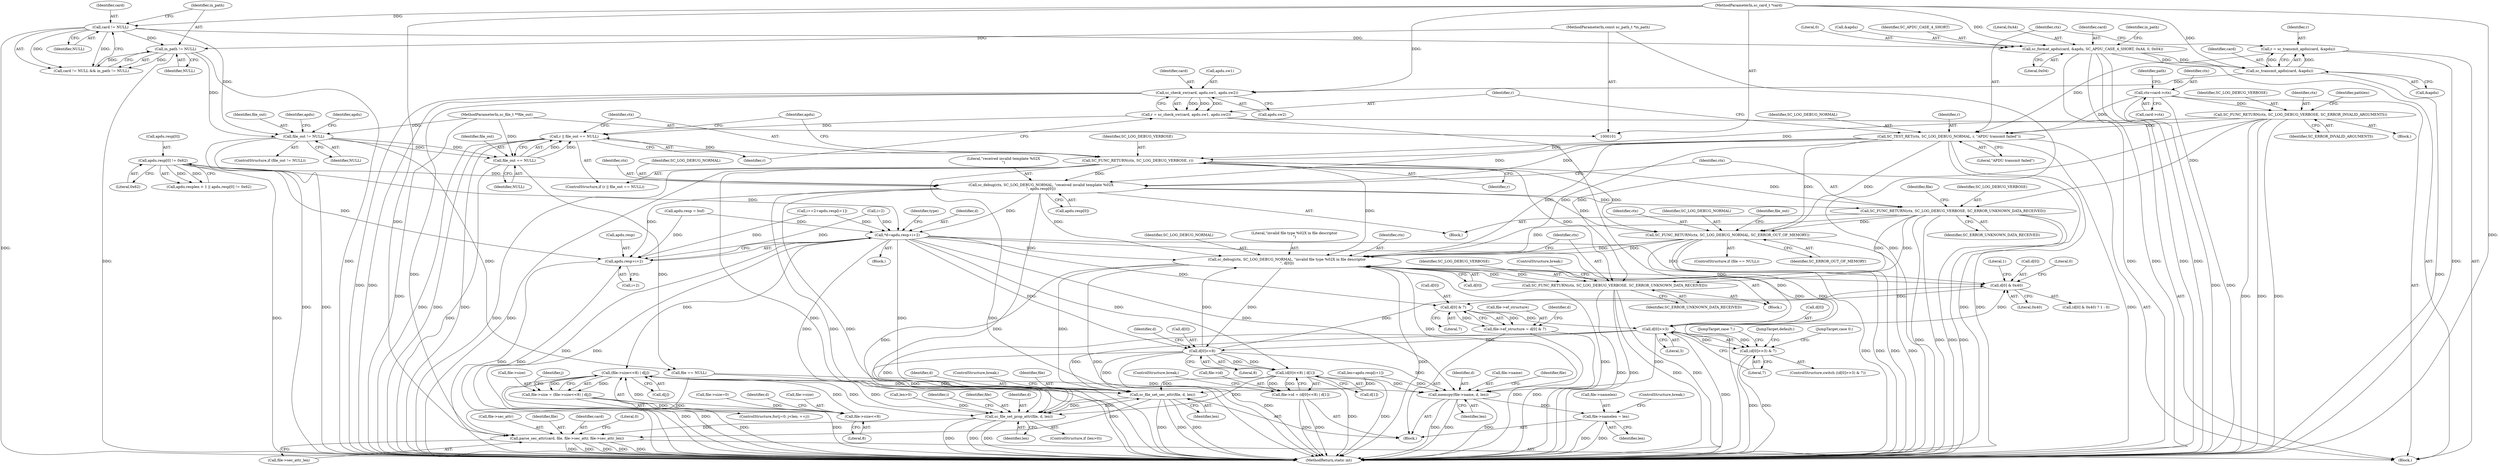 digraph "1_OpenSC_360e95d45ac4123255a4c796db96337f332160ad#diff-d643a0fa169471dbf2912f4866dc49c5_3@array" {
"1000348" [label="(Call,sc_debug(ctx, SC_LOG_DEBUG_NORMAL, \"received invalid template %02X\n\", apdu.resp[0]))"];
"1000308" [label="(Call,SC_TEST_RET(ctx, SC_LOG_DEBUG_NORMAL, r, \"APDU transmit failed\"))"];
"1000129" [label="(Call,ctx=card->ctx)"];
"1000226" [label="(Call,SC_FUNC_RETURN(ctx, SC_LOG_DEBUG_VERBOSE, SC_ERROR_INVALID_ARGUMENTS))"];
"1000302" [label="(Call,r = sc_transmit_apdu(card, &apdu))"];
"1000304" [label="(Call,sc_transmit_apdu(card, &apdu))"];
"1000147" [label="(Call,sc_format_apdu(card, &apdu, SC_APDU_CASE_4_SHORT, 0xA4, 0, 0x04))"];
"1000123" [label="(Call,card != NULL)"];
"1000102" [label="(MethodParameterIn,sc_card_t *card)"];
"1000329" [label="(Call,SC_FUNC_RETURN(ctx, SC_LOG_DEBUG_VERBOSE, r))"];
"1000324" [label="(Call,r || file_out == NULL)"];
"1000313" [label="(Call,r = sc_check_sw(card, apdu.sw1, apdu.sw2))"];
"1000315" [label="(Call,sc_check_sw(card, apdu.sw1, apdu.sw2))"];
"1000326" [label="(Call,file_out == NULL)"];
"1000255" [label="(Call,file_out != NULL)"];
"1000104" [label="(MethodParameterIn,sc_file_t **file_out)"];
"1000126" [label="(Call,in_path != NULL)"];
"1000103" [label="(MethodParameterIn,const sc_path_t *in_path)"];
"1000340" [label="(Call,apdu.resp[0] != 0x62)"];
"1000357" [label="(Call,SC_FUNC_RETURN(ctx, SC_LOG_DEBUG_VERBOSE, SC_ERROR_UNKNOWN_DATA_RECEIVED))"];
"1000368" [label="(Call,SC_FUNC_RETURN(ctx, SC_LOG_DEBUG_NORMAL, SC_ERROR_OUT_OF_MEMORY))"];
"1000529" [label="(Call,sc_debug(ctx, SC_LOG_DEBUG_NORMAL, \"invalid file type %02X in file descriptor\n\", d[0]))"];
"1000489" [label="(Call,d[0] & 0x40)"];
"1000500" [label="(Call,d[0] & 7)"];
"1000496" [label="(Call,file->ef_structure = d[0] & 7)"];
"1000507" [label="(Call,d[0]>>3)"];
"1000506" [label="(Call,(d[0]>>3) & 7)"];
"1000547" [label="(Call,d[0]<<8)"];
"1000546" [label="(Call,(d[0]<<8) | d[1])"];
"1000542" [label="(Call,file->id = (d[0]<<8) | d[1])"];
"1000557" [label="(Call,memcpy(file->name, d, len))"];
"1000563" [label="(Call,file->namelen = len)"];
"1000570" [label="(Call,sc_file_set_sec_attr(file, d, len))"];
"1000580" [label="(Call,sc_file_set_prop_attr(file, d, len))"];
"1000589" [label="(Call,parse_sec_attr(card, file, file->sec_attr, file->sec_attr_len))"];
"1000536" [label="(Call,SC_FUNC_RETURN(ctx, SC_LOG_DEBUG_VERBOSE, SC_ERROR_UNKNOWN_DATA_RECEIVED))"];
"1000441" [label="(Call,*d=apdu.resp+i+2)"];
"1000473" [label="(Call,(file->size<<8) | d[j])"];
"1000469" [label="(Call,file->size = (file->size<<8) | d[j])"];
"1000474" [label="(Call,file->size<<8)"];
"1000443" [label="(Call,apdu.resp+i+2)"];
"1000309" [label="(Identifier,ctx)"];
"1000576" [label="(ControlStructure,if (len>0))"];
"1000360" [label="(Identifier,SC_ERROR_UNKNOWN_DATA_RECEIVED)"];
"1000460" [label="(ControlStructure,for(j=0; j<len; ++j))"];
"1000311" [label="(Identifier,r)"];
"1000567" [label="(Identifier,len)"];
"1000539" [label="(Identifier,SC_ERROR_UNKNOWN_DATA_RECEIVED)"];
"1000332" [label="(Identifier,r)"];
"1000577" [label="(Call,len>0)"];
"1000330" [label="(Identifier,ctx)"];
"1000364" [label="(ControlStructure,if (file == NULL))"];
"1000599" [label="(Literal,0)"];
"1000346" [label="(Literal,0x62)"];
"1000374" [label="(Identifier,file_out)"];
"1000331" [label="(Identifier,SC_LOG_DEBUG_VERBOSE)"];
"1000595" [label="(Call,file->sec_attr_len)"];
"1000420" [label="(Block,)"];
"1000159" [label="(Block,)"];
"1000410" [label="(Identifier,i)"];
"1000255" [label="(Call,file_out != NULL)"];
"1000512" [label="(Literal,7)"];
"1000362" [label="(Identifier,file)"];
"1000254" [label="(ControlStructure,if (file_out != NULL))"];
"1000581" [label="(Identifier,file)"];
"1000341" [label="(Call,apdu.resp[0])"];
"1000351" [label="(Literal,\"received invalid template %02X\n\")"];
"1000500" [label="(Call,d[0] & 7)"];
"1000574" [label="(ControlStructure,break;)"];
"1000442" [label="(Identifier,d)"];
"1000447" [label="(Call,i+2)"];
"1000102" [label="(MethodParameterIn,sc_card_t *card)"];
"1000488" [label="(Call,(d[0] & 0x40) ? 1 : 0)"];
"1000279" [label="(Identifier,apdu)"];
"1000546" [label="(Call,(d[0]<<8) | d[1])"];
"1000571" [label="(Identifier,file)"];
"1000154" [label="(Literal,0x04)"];
"1000493" [label="(Literal,0x40)"];
"1000505" [label="(ControlStructure,switch ((d[0]>>3) & 7))"];
"1000551" [label="(Literal,8)"];
"1000347" [label="(Block,)"];
"1000256" [label="(Identifier,file_out)"];
"1000130" [label="(Identifier,ctx)"];
"1000540" [label="(ControlStructure,break;)"];
"1000582" [label="(Identifier,d)"];
"1000508" [label="(Call,d[0])"];
"1000565" [label="(Identifier,file)"];
"1000470" [label="(Call,file->size)"];
"1000455" [label="(Call,file->size=0)"];
"1000326" [label="(Call,file_out == NULL)"];
"1000504" [label="(Literal,7)"];
"1000563" [label="(Call,file->namelen = len)"];
"1000423" [label="(Call,len=apdu.resp[i+1])"];
"1000352" [label="(Call,apdu.resp[0])"];
"1000383" [label="(Call,i=2)"];
"1000315" [label="(Call,sc_check_sw(card, apdu.sw1, apdu.sw2))"];
"1000592" [label="(Call,file->sec_attr)"];
"1000305" [label="(Identifier,card)"];
"1000506" [label="(Call,(d[0]>>3) & 7)"];
"1000226" [label="(Call,SC_FUNC_RETURN(ctx, SC_LOG_DEBUG_VERBOSE, SC_ERROR_INVALID_ARGUMENTS))"];
"1000147" [label="(Call,sc_format_apdu(card, &apdu, SC_APDU_CASE_4_SHORT, 0xA4, 0, 0x04))"];
"1000261" [label="(Identifier,apdu)"];
"1000451" [label="(Identifier,type)"];
"1000580" [label="(Call,sc_file_set_prop_attr(file, d, len))"];
"1000312" [label="(Literal,\"APDU transmit failed\")"];
"1000536" [label="(Call,SC_FUNC_RETURN(ctx, SC_LOG_DEBUG_VERBOSE, SC_ERROR_UNKNOWN_DATA_RECEIVED))"];
"1000537" [label="(Identifier,ctx)"];
"1000557" [label="(Call,memcpy(file->name, d, len))"];
"1000359" [label="(Identifier,SC_LOG_DEBUG_VERBOSE)"];
"1000528" [label="(JumpTarget,default:)"];
"1000480" [label="(Identifier,d)"];
"1000229" [label="(Identifier,SC_ERROR_INVALID_ARGUMENTS)"];
"1000157" [label="(Identifier,in_path)"];
"1000533" [label="(Call,d[0])"];
"1000349" [label="(Identifier,ctx)"];
"1000153" [label="(Literal,0)"];
"1000568" [label="(ControlStructure,break;)"];
"1000532" [label="(Literal,\"invalid file type %02X in file descriptor\n\")"];
"1000371" [label="(Identifier,SC_ERROR_OUT_OF_MEMORY)"];
"1000591" [label="(Identifier,file)"];
"1000316" [label="(Identifier,card)"];
"1000368" [label="(Call,SC_FUNC_RETURN(ctx, SC_LOG_DEBUG_NORMAL, SC_ERROR_OUT_OF_MEMORY))"];
"1000590" [label="(Identifier,card)"];
"1000105" [label="(Block,)"];
"1000123" [label="(Call,card != NULL)"];
"1000489" [label="(Call,d[0] & 0x40)"];
"1000490" [label="(Call,d[0])"];
"1000530" [label="(Identifier,ctx)"];
"1000131" [label="(Call,card->ctx)"];
"1000562" [label="(Identifier,len)"];
"1000302" [label="(Call,r = sc_transmit_apdu(card, &apdu))"];
"1000573" [label="(Identifier,len)"];
"1000469" [label="(Call,file->size = (file->size<<8) | d[j])"];
"1000327" [label="(Identifier,file_out)"];
"1000514" [label="(JumpTarget,case 0:)"];
"1000548" [label="(Call,d[0])"];
"1000564" [label="(Call,file->namelen)"];
"1000232" [label="(Identifier,pathlen)"];
"1000555" [label="(ControlStructure,break;)"];
"1000561" [label="(Identifier,d)"];
"1000542" [label="(Call,file->id = (d[0]<<8) | d[1])"];
"1000340" [label="(Call,apdu.resp[0] != 0x62)"];
"1000350" [label="(Identifier,SC_LOG_DEBUG_NORMAL)"];
"1000257" [label="(Identifier,NULL)"];
"1000570" [label="(Call,sc_file_set_sec_attr(file, d, len))"];
"1000543" [label="(Call,file->id)"];
"1000303" [label="(Identifier,r)"];
"1000122" [label="(Call,card != NULL && in_path != NULL)"];
"1000531" [label="(Identifier,SC_LOG_DEBUG_NORMAL)"];
"1000572" [label="(Identifier,d)"];
"1000124" [label="(Identifier,card)"];
"1000497" [label="(Call,file->ef_structure)"];
"1000507" [label="(Call,d[0]>>3)"];
"1000509" [label="(Identifier,d)"];
"1000357" [label="(Call,SC_FUNC_RETURN(ctx, SC_LOG_DEBUG_VERBOSE, SC_ERROR_UNKNOWN_DATA_RECEIVED))"];
"1000473" [label="(Call,(file->size<<8) | d[j])"];
"1000511" [label="(Literal,3)"];
"1000314" [label="(Identifier,r)"];
"1000474" [label="(Call,file->size<<8)"];
"1000128" [label="(Identifier,NULL)"];
"1000308" [label="(Call,SC_TEST_RET(ctx, SC_LOG_DEBUG_NORMAL, r, \"APDU transmit failed\"))"];
"1000324" [label="(Call,r || file_out == NULL)"];
"1000552" [label="(Call,d[1])"];
"1000452" [label="(Block,)"];
"1000358" [label="(Identifier,ctx)"];
"1000496" [label="(Call,file->ef_structure = d[0] & 7)"];
"1000538" [label="(Identifier,SC_LOG_DEBUG_VERBOSE)"];
"1000323" [label="(ControlStructure,if (r || file_out == NULL))"];
"1000365" [label="(Call,file == NULL)"];
"1000149" [label="(Call,&apdu)"];
"1000151" [label="(Identifier,SC_APDU_CASE_4_SHORT)"];
"1000479" [label="(Call,d[j])"];
"1000129" [label="(Call,ctx=card->ctx)"];
"1000313" [label="(Call,r = sc_check_sw(card, apdu.sw1, apdu.sw2))"];
"1000513" [label="(Block,)"];
"1000369" [label="(Identifier,ctx)"];
"1000228" [label="(Identifier,SC_LOG_DEBUG_VERBOSE)"];
"1000495" [label="(Literal,0)"];
"1000547" [label="(Call,d[0]<<8)"];
"1000317" [label="(Call,apdu.sw1)"];
"1000348" [label="(Call,sc_debug(ctx, SC_LOG_DEBUG_NORMAL, \"received invalid template %02X\n\", apdu.resp[0]))"];
"1000334" [label="(Call,apdu.resplen < 1 || apdu.resp[0] != 0x62)"];
"1000329" [label="(Call,SC_FUNC_RETURN(ctx, SC_LOG_DEBUG_VERBOSE, r))"];
"1000589" [label="(Call,parse_sec_attr(card, file, file->sec_attr, file->sec_attr_len))"];
"1000558" [label="(Call,file->name)"];
"1000304" [label="(Call,sc_transmit_apdu(card, &apdu))"];
"1000444" [label="(Call,apdu.resp)"];
"1000320" [label="(Call,apdu.sw2)"];
"1000306" [label="(Call,&apdu)"];
"1000553" [label="(Identifier,d)"];
"1000529" [label="(Call,sc_debug(ctx, SC_LOG_DEBUG_NORMAL, \"invalid file type %02X in file descriptor\n\", d[0]))"];
"1000152" [label="(Literal,0xA4)"];
"1000494" [label="(Literal,1)"];
"1000126" [label="(Call,in_path != NULL)"];
"1000325" [label="(Identifier,r)"];
"1000127" [label="(Identifier,in_path)"];
"1000148" [label="(Identifier,card)"];
"1000125" [label="(Identifier,NULL)"];
"1000478" [label="(Literal,8)"];
"1000135" [label="(Identifier,path)"];
"1000521" [label="(JumpTarget,case 7:)"];
"1000600" [label="(MethodReturn,static int)"];
"1000227" [label="(Identifier,ctx)"];
"1000259" [label="(Call,apdu.resp = buf)"];
"1000441" [label="(Call,*d=apdu.resp+i+2)"];
"1000328" [label="(Identifier,NULL)"];
"1000468" [label="(Identifier,j)"];
"1000501" [label="(Call,d[0])"];
"1000337" [label="(Identifier,apdu)"];
"1000583" [label="(Identifier,len)"];
"1000475" [label="(Call,file->size)"];
"1000310" [label="(Identifier,SC_LOG_DEBUG_NORMAL)"];
"1000104" [label="(MethodParameterIn,sc_file_t **file_out)"];
"1000443" [label="(Call,apdu.resp+i+2)"];
"1000409" [label="(Call,i+=2+apdu.resp[i+1])"];
"1000103" [label="(MethodParameterIn,const sc_path_t *in_path)"];
"1000370" [label="(Identifier,SC_LOG_DEBUG_NORMAL)"];
"1000348" -> "1000347"  [label="AST: "];
"1000348" -> "1000352"  [label="CFG: "];
"1000349" -> "1000348"  [label="AST: "];
"1000350" -> "1000348"  [label="AST: "];
"1000351" -> "1000348"  [label="AST: "];
"1000352" -> "1000348"  [label="AST: "];
"1000358" -> "1000348"  [label="CFG: "];
"1000348" -> "1000600"  [label="DDG: "];
"1000348" -> "1000600"  [label="DDG: "];
"1000348" -> "1000600"  [label="DDG: "];
"1000308" -> "1000348"  [label="DDG: "];
"1000308" -> "1000348"  [label="DDG: "];
"1000329" -> "1000348"  [label="DDG: "];
"1000340" -> "1000348"  [label="DDG: "];
"1000348" -> "1000357"  [label="DDG: "];
"1000348" -> "1000368"  [label="DDG: "];
"1000348" -> "1000441"  [label="DDG: "];
"1000348" -> "1000443"  [label="DDG: "];
"1000348" -> "1000529"  [label="DDG: "];
"1000308" -> "1000105"  [label="AST: "];
"1000308" -> "1000312"  [label="CFG: "];
"1000309" -> "1000308"  [label="AST: "];
"1000310" -> "1000308"  [label="AST: "];
"1000311" -> "1000308"  [label="AST: "];
"1000312" -> "1000308"  [label="AST: "];
"1000314" -> "1000308"  [label="CFG: "];
"1000308" -> "1000600"  [label="DDG: "];
"1000308" -> "1000600"  [label="DDG: "];
"1000308" -> "1000600"  [label="DDG: "];
"1000129" -> "1000308"  [label="DDG: "];
"1000226" -> "1000308"  [label="DDG: "];
"1000302" -> "1000308"  [label="DDG: "];
"1000308" -> "1000329"  [label="DDG: "];
"1000308" -> "1000368"  [label="DDG: "];
"1000308" -> "1000368"  [label="DDG: "];
"1000308" -> "1000529"  [label="DDG: "];
"1000308" -> "1000529"  [label="DDG: "];
"1000129" -> "1000105"  [label="AST: "];
"1000129" -> "1000131"  [label="CFG: "];
"1000130" -> "1000129"  [label="AST: "];
"1000131" -> "1000129"  [label="AST: "];
"1000135" -> "1000129"  [label="CFG: "];
"1000129" -> "1000600"  [label="DDG: "];
"1000129" -> "1000600"  [label="DDG: "];
"1000129" -> "1000226"  [label="DDG: "];
"1000226" -> "1000159"  [label="AST: "];
"1000226" -> "1000229"  [label="CFG: "];
"1000227" -> "1000226"  [label="AST: "];
"1000228" -> "1000226"  [label="AST: "];
"1000229" -> "1000226"  [label="AST: "];
"1000232" -> "1000226"  [label="CFG: "];
"1000226" -> "1000600"  [label="DDG: "];
"1000226" -> "1000600"  [label="DDG: "];
"1000226" -> "1000600"  [label="DDG: "];
"1000226" -> "1000329"  [label="DDG: "];
"1000226" -> "1000357"  [label="DDG: "];
"1000226" -> "1000536"  [label="DDG: "];
"1000302" -> "1000105"  [label="AST: "];
"1000302" -> "1000304"  [label="CFG: "];
"1000303" -> "1000302"  [label="AST: "];
"1000304" -> "1000302"  [label="AST: "];
"1000309" -> "1000302"  [label="CFG: "];
"1000302" -> "1000600"  [label="DDG: "];
"1000304" -> "1000302"  [label="DDG: "];
"1000304" -> "1000302"  [label="DDG: "];
"1000304" -> "1000306"  [label="CFG: "];
"1000305" -> "1000304"  [label="AST: "];
"1000306" -> "1000304"  [label="AST: "];
"1000304" -> "1000600"  [label="DDG: "];
"1000147" -> "1000304"  [label="DDG: "];
"1000147" -> "1000304"  [label="DDG: "];
"1000102" -> "1000304"  [label="DDG: "];
"1000304" -> "1000315"  [label="DDG: "];
"1000147" -> "1000105"  [label="AST: "];
"1000147" -> "1000154"  [label="CFG: "];
"1000148" -> "1000147"  [label="AST: "];
"1000149" -> "1000147"  [label="AST: "];
"1000151" -> "1000147"  [label="AST: "];
"1000152" -> "1000147"  [label="AST: "];
"1000153" -> "1000147"  [label="AST: "];
"1000154" -> "1000147"  [label="AST: "];
"1000157" -> "1000147"  [label="CFG: "];
"1000147" -> "1000600"  [label="DDG: "];
"1000147" -> "1000600"  [label="DDG: "];
"1000147" -> "1000600"  [label="DDG: "];
"1000147" -> "1000600"  [label="DDG: "];
"1000123" -> "1000147"  [label="DDG: "];
"1000102" -> "1000147"  [label="DDG: "];
"1000123" -> "1000122"  [label="AST: "];
"1000123" -> "1000125"  [label="CFG: "];
"1000124" -> "1000123"  [label="AST: "];
"1000125" -> "1000123"  [label="AST: "];
"1000127" -> "1000123"  [label="CFG: "];
"1000122" -> "1000123"  [label="CFG: "];
"1000123" -> "1000600"  [label="DDG: "];
"1000123" -> "1000122"  [label="DDG: "];
"1000123" -> "1000122"  [label="DDG: "];
"1000102" -> "1000123"  [label="DDG: "];
"1000123" -> "1000126"  [label="DDG: "];
"1000123" -> "1000255"  [label="DDG: "];
"1000102" -> "1000101"  [label="AST: "];
"1000102" -> "1000600"  [label="DDG: "];
"1000102" -> "1000315"  [label="DDG: "];
"1000102" -> "1000589"  [label="DDG: "];
"1000329" -> "1000323"  [label="AST: "];
"1000329" -> "1000332"  [label="CFG: "];
"1000330" -> "1000329"  [label="AST: "];
"1000331" -> "1000329"  [label="AST: "];
"1000332" -> "1000329"  [label="AST: "];
"1000337" -> "1000329"  [label="CFG: "];
"1000329" -> "1000600"  [label="DDG: "];
"1000329" -> "1000600"  [label="DDG: "];
"1000329" -> "1000600"  [label="DDG: "];
"1000329" -> "1000600"  [label="DDG: "];
"1000324" -> "1000329"  [label="DDG: "];
"1000329" -> "1000357"  [label="DDG: "];
"1000329" -> "1000368"  [label="DDG: "];
"1000329" -> "1000529"  [label="DDG: "];
"1000329" -> "1000536"  [label="DDG: "];
"1000324" -> "1000323"  [label="AST: "];
"1000324" -> "1000325"  [label="CFG: "];
"1000324" -> "1000326"  [label="CFG: "];
"1000325" -> "1000324"  [label="AST: "];
"1000326" -> "1000324"  [label="AST: "];
"1000330" -> "1000324"  [label="CFG: "];
"1000337" -> "1000324"  [label="CFG: "];
"1000324" -> "1000600"  [label="DDG: "];
"1000324" -> "1000600"  [label="DDG: "];
"1000324" -> "1000600"  [label="DDG: "];
"1000313" -> "1000324"  [label="DDG: "];
"1000326" -> "1000324"  [label="DDG: "];
"1000326" -> "1000324"  [label="DDG: "];
"1000313" -> "1000105"  [label="AST: "];
"1000313" -> "1000315"  [label="CFG: "];
"1000314" -> "1000313"  [label="AST: "];
"1000315" -> "1000313"  [label="AST: "];
"1000325" -> "1000313"  [label="CFG: "];
"1000313" -> "1000600"  [label="DDG: "];
"1000315" -> "1000313"  [label="DDG: "];
"1000315" -> "1000313"  [label="DDG: "];
"1000315" -> "1000313"  [label="DDG: "];
"1000315" -> "1000320"  [label="CFG: "];
"1000316" -> "1000315"  [label="AST: "];
"1000317" -> "1000315"  [label="AST: "];
"1000320" -> "1000315"  [label="AST: "];
"1000315" -> "1000600"  [label="DDG: "];
"1000315" -> "1000600"  [label="DDG: "];
"1000315" -> "1000589"  [label="DDG: "];
"1000326" -> "1000328"  [label="CFG: "];
"1000327" -> "1000326"  [label="AST: "];
"1000328" -> "1000326"  [label="AST: "];
"1000326" -> "1000600"  [label="DDG: "];
"1000255" -> "1000326"  [label="DDG: "];
"1000255" -> "1000326"  [label="DDG: "];
"1000104" -> "1000326"  [label="DDG: "];
"1000326" -> "1000365"  [label="DDG: "];
"1000255" -> "1000254"  [label="AST: "];
"1000255" -> "1000257"  [label="CFG: "];
"1000256" -> "1000255"  [label="AST: "];
"1000257" -> "1000255"  [label="AST: "];
"1000261" -> "1000255"  [label="CFG: "];
"1000279" -> "1000255"  [label="CFG: "];
"1000255" -> "1000600"  [label="DDG: "];
"1000255" -> "1000600"  [label="DDG: "];
"1000104" -> "1000255"  [label="DDG: "];
"1000126" -> "1000255"  [label="DDG: "];
"1000255" -> "1000365"  [label="DDG: "];
"1000104" -> "1000101"  [label="AST: "];
"1000104" -> "1000600"  [label="DDG: "];
"1000126" -> "1000122"  [label="AST: "];
"1000126" -> "1000128"  [label="CFG: "];
"1000127" -> "1000126"  [label="AST: "];
"1000128" -> "1000126"  [label="AST: "];
"1000122" -> "1000126"  [label="CFG: "];
"1000126" -> "1000600"  [label="DDG: "];
"1000126" -> "1000600"  [label="DDG: "];
"1000126" -> "1000122"  [label="DDG: "];
"1000126" -> "1000122"  [label="DDG: "];
"1000103" -> "1000126"  [label="DDG: "];
"1000103" -> "1000101"  [label="AST: "];
"1000103" -> "1000600"  [label="DDG: "];
"1000340" -> "1000334"  [label="AST: "];
"1000340" -> "1000346"  [label="CFG: "];
"1000341" -> "1000340"  [label="AST: "];
"1000346" -> "1000340"  [label="AST: "];
"1000334" -> "1000340"  [label="CFG: "];
"1000340" -> "1000600"  [label="DDG: "];
"1000340" -> "1000334"  [label="DDG: "];
"1000340" -> "1000334"  [label="DDG: "];
"1000340" -> "1000441"  [label="DDG: "];
"1000340" -> "1000443"  [label="DDG: "];
"1000357" -> "1000347"  [label="AST: "];
"1000357" -> "1000360"  [label="CFG: "];
"1000358" -> "1000357"  [label="AST: "];
"1000359" -> "1000357"  [label="AST: "];
"1000360" -> "1000357"  [label="AST: "];
"1000362" -> "1000357"  [label="CFG: "];
"1000357" -> "1000600"  [label="DDG: "];
"1000357" -> "1000600"  [label="DDG: "];
"1000357" -> "1000600"  [label="DDG: "];
"1000357" -> "1000600"  [label="DDG: "];
"1000357" -> "1000368"  [label="DDG: "];
"1000357" -> "1000529"  [label="DDG: "];
"1000357" -> "1000536"  [label="DDG: "];
"1000357" -> "1000536"  [label="DDG: "];
"1000368" -> "1000364"  [label="AST: "];
"1000368" -> "1000371"  [label="CFG: "];
"1000369" -> "1000368"  [label="AST: "];
"1000370" -> "1000368"  [label="AST: "];
"1000371" -> "1000368"  [label="AST: "];
"1000374" -> "1000368"  [label="CFG: "];
"1000368" -> "1000600"  [label="DDG: "];
"1000368" -> "1000600"  [label="DDG: "];
"1000368" -> "1000600"  [label="DDG: "];
"1000368" -> "1000600"  [label="DDG: "];
"1000368" -> "1000529"  [label="DDG: "];
"1000368" -> "1000529"  [label="DDG: "];
"1000529" -> "1000513"  [label="AST: "];
"1000529" -> "1000533"  [label="CFG: "];
"1000530" -> "1000529"  [label="AST: "];
"1000531" -> "1000529"  [label="AST: "];
"1000532" -> "1000529"  [label="AST: "];
"1000533" -> "1000529"  [label="AST: "];
"1000537" -> "1000529"  [label="CFG: "];
"1000529" -> "1000600"  [label="DDG: "];
"1000529" -> "1000600"  [label="DDG: "];
"1000529" -> "1000600"  [label="DDG: "];
"1000529" -> "1000489"  [label="DDG: "];
"1000536" -> "1000529"  [label="DDG: "];
"1000507" -> "1000529"  [label="DDG: "];
"1000441" -> "1000529"  [label="DDG: "];
"1000547" -> "1000529"  [label="DDG: "];
"1000529" -> "1000536"  [label="DDG: "];
"1000529" -> "1000547"  [label="DDG: "];
"1000529" -> "1000557"  [label="DDG: "];
"1000529" -> "1000570"  [label="DDG: "];
"1000529" -> "1000580"  [label="DDG: "];
"1000489" -> "1000488"  [label="AST: "];
"1000489" -> "1000493"  [label="CFG: "];
"1000490" -> "1000489"  [label="AST: "];
"1000493" -> "1000489"  [label="AST: "];
"1000494" -> "1000489"  [label="CFG: "];
"1000495" -> "1000489"  [label="CFG: "];
"1000507" -> "1000489"  [label="DDG: "];
"1000441" -> "1000489"  [label="DDG: "];
"1000547" -> "1000489"  [label="DDG: "];
"1000489" -> "1000500"  [label="DDG: "];
"1000500" -> "1000496"  [label="AST: "];
"1000500" -> "1000504"  [label="CFG: "];
"1000501" -> "1000500"  [label="AST: "];
"1000504" -> "1000500"  [label="AST: "];
"1000496" -> "1000500"  [label="CFG: "];
"1000500" -> "1000496"  [label="DDG: "];
"1000500" -> "1000496"  [label="DDG: "];
"1000441" -> "1000500"  [label="DDG: "];
"1000500" -> "1000507"  [label="DDG: "];
"1000496" -> "1000452"  [label="AST: "];
"1000497" -> "1000496"  [label="AST: "];
"1000509" -> "1000496"  [label="CFG: "];
"1000496" -> "1000600"  [label="DDG: "];
"1000496" -> "1000600"  [label="DDG: "];
"1000507" -> "1000506"  [label="AST: "];
"1000507" -> "1000511"  [label="CFG: "];
"1000508" -> "1000507"  [label="AST: "];
"1000511" -> "1000507"  [label="AST: "];
"1000512" -> "1000507"  [label="CFG: "];
"1000507" -> "1000600"  [label="DDG: "];
"1000507" -> "1000506"  [label="DDG: "];
"1000507" -> "1000506"  [label="DDG: "];
"1000441" -> "1000507"  [label="DDG: "];
"1000507" -> "1000547"  [label="DDG: "];
"1000507" -> "1000557"  [label="DDG: "];
"1000507" -> "1000570"  [label="DDG: "];
"1000507" -> "1000580"  [label="DDG: "];
"1000506" -> "1000505"  [label="AST: "];
"1000506" -> "1000512"  [label="CFG: "];
"1000512" -> "1000506"  [label="AST: "];
"1000514" -> "1000506"  [label="CFG: "];
"1000521" -> "1000506"  [label="CFG: "];
"1000528" -> "1000506"  [label="CFG: "];
"1000506" -> "1000600"  [label="DDG: "];
"1000506" -> "1000600"  [label="DDG: "];
"1000547" -> "1000546"  [label="AST: "];
"1000547" -> "1000551"  [label="CFG: "];
"1000548" -> "1000547"  [label="AST: "];
"1000551" -> "1000547"  [label="AST: "];
"1000553" -> "1000547"  [label="CFG: "];
"1000547" -> "1000600"  [label="DDG: "];
"1000547" -> "1000546"  [label="DDG: "];
"1000547" -> "1000546"  [label="DDG: "];
"1000441" -> "1000547"  [label="DDG: "];
"1000547" -> "1000557"  [label="DDG: "];
"1000547" -> "1000570"  [label="DDG: "];
"1000547" -> "1000580"  [label="DDG: "];
"1000546" -> "1000542"  [label="AST: "];
"1000546" -> "1000552"  [label="CFG: "];
"1000552" -> "1000546"  [label="AST: "];
"1000542" -> "1000546"  [label="CFG: "];
"1000546" -> "1000600"  [label="DDG: "];
"1000546" -> "1000600"  [label="DDG: "];
"1000546" -> "1000542"  [label="DDG: "];
"1000546" -> "1000542"  [label="DDG: "];
"1000441" -> "1000546"  [label="DDG: "];
"1000546" -> "1000557"  [label="DDG: "];
"1000546" -> "1000570"  [label="DDG: "];
"1000546" -> "1000580"  [label="DDG: "];
"1000542" -> "1000452"  [label="AST: "];
"1000543" -> "1000542"  [label="AST: "];
"1000555" -> "1000542"  [label="CFG: "];
"1000542" -> "1000600"  [label="DDG: "];
"1000542" -> "1000600"  [label="DDG: "];
"1000557" -> "1000452"  [label="AST: "];
"1000557" -> "1000562"  [label="CFG: "];
"1000558" -> "1000557"  [label="AST: "];
"1000561" -> "1000557"  [label="AST: "];
"1000562" -> "1000557"  [label="AST: "];
"1000565" -> "1000557"  [label="CFG: "];
"1000557" -> "1000600"  [label="DDG: "];
"1000557" -> "1000600"  [label="DDG: "];
"1000557" -> "1000600"  [label="DDG: "];
"1000473" -> "1000557"  [label="DDG: "];
"1000441" -> "1000557"  [label="DDG: "];
"1000423" -> "1000557"  [label="DDG: "];
"1000557" -> "1000563"  [label="DDG: "];
"1000563" -> "1000452"  [label="AST: "];
"1000563" -> "1000567"  [label="CFG: "];
"1000564" -> "1000563"  [label="AST: "];
"1000567" -> "1000563"  [label="AST: "];
"1000568" -> "1000563"  [label="CFG: "];
"1000563" -> "1000600"  [label="DDG: "];
"1000563" -> "1000600"  [label="DDG: "];
"1000570" -> "1000452"  [label="AST: "];
"1000570" -> "1000573"  [label="CFG: "];
"1000571" -> "1000570"  [label="AST: "];
"1000572" -> "1000570"  [label="AST: "];
"1000573" -> "1000570"  [label="AST: "];
"1000574" -> "1000570"  [label="CFG: "];
"1000570" -> "1000600"  [label="DDG: "];
"1000570" -> "1000600"  [label="DDG: "];
"1000570" -> "1000600"  [label="DDG: "];
"1000580" -> "1000570"  [label="DDG: "];
"1000365" -> "1000570"  [label="DDG: "];
"1000473" -> "1000570"  [label="DDG: "];
"1000441" -> "1000570"  [label="DDG: "];
"1000423" -> "1000570"  [label="DDG: "];
"1000570" -> "1000580"  [label="DDG: "];
"1000570" -> "1000589"  [label="DDG: "];
"1000580" -> "1000576"  [label="AST: "];
"1000580" -> "1000583"  [label="CFG: "];
"1000581" -> "1000580"  [label="AST: "];
"1000582" -> "1000580"  [label="AST: "];
"1000583" -> "1000580"  [label="AST: "];
"1000410" -> "1000580"  [label="CFG: "];
"1000580" -> "1000600"  [label="DDG: "];
"1000580" -> "1000600"  [label="DDG: "];
"1000580" -> "1000600"  [label="DDG: "];
"1000365" -> "1000580"  [label="DDG: "];
"1000473" -> "1000580"  [label="DDG: "];
"1000441" -> "1000580"  [label="DDG: "];
"1000577" -> "1000580"  [label="DDG: "];
"1000580" -> "1000589"  [label="DDG: "];
"1000589" -> "1000105"  [label="AST: "];
"1000589" -> "1000595"  [label="CFG: "];
"1000590" -> "1000589"  [label="AST: "];
"1000591" -> "1000589"  [label="AST: "];
"1000592" -> "1000589"  [label="AST: "];
"1000595" -> "1000589"  [label="AST: "];
"1000599" -> "1000589"  [label="CFG: "];
"1000589" -> "1000600"  [label="DDG: "];
"1000589" -> "1000600"  [label="DDG: "];
"1000589" -> "1000600"  [label="DDG: "];
"1000589" -> "1000600"  [label="DDG: "];
"1000589" -> "1000600"  [label="DDG: "];
"1000365" -> "1000589"  [label="DDG: "];
"1000536" -> "1000513"  [label="AST: "];
"1000536" -> "1000539"  [label="CFG: "];
"1000537" -> "1000536"  [label="AST: "];
"1000538" -> "1000536"  [label="AST: "];
"1000539" -> "1000536"  [label="AST: "];
"1000540" -> "1000536"  [label="CFG: "];
"1000536" -> "1000600"  [label="DDG: "];
"1000536" -> "1000600"  [label="DDG: "];
"1000536" -> "1000600"  [label="DDG: "];
"1000536" -> "1000600"  [label="DDG: "];
"1000441" -> "1000420"  [label="AST: "];
"1000441" -> "1000443"  [label="CFG: "];
"1000442" -> "1000441"  [label="AST: "];
"1000443" -> "1000441"  [label="AST: "];
"1000451" -> "1000441"  [label="CFG: "];
"1000441" -> "1000600"  [label="DDG: "];
"1000441" -> "1000600"  [label="DDG: "];
"1000259" -> "1000441"  [label="DDG: "];
"1000383" -> "1000441"  [label="DDG: "];
"1000409" -> "1000441"  [label="DDG: "];
"1000441" -> "1000473"  [label="DDG: "];
"1000473" -> "1000469"  [label="AST: "];
"1000473" -> "1000479"  [label="CFG: "];
"1000474" -> "1000473"  [label="AST: "];
"1000479" -> "1000473"  [label="AST: "];
"1000469" -> "1000473"  [label="CFG: "];
"1000473" -> "1000600"  [label="DDG: "];
"1000473" -> "1000600"  [label="DDG: "];
"1000473" -> "1000469"  [label="DDG: "];
"1000473" -> "1000469"  [label="DDG: "];
"1000474" -> "1000473"  [label="DDG: "];
"1000474" -> "1000473"  [label="DDG: "];
"1000469" -> "1000460"  [label="AST: "];
"1000470" -> "1000469"  [label="AST: "];
"1000468" -> "1000469"  [label="CFG: "];
"1000469" -> "1000600"  [label="DDG: "];
"1000469" -> "1000600"  [label="DDG: "];
"1000469" -> "1000474"  [label="DDG: "];
"1000474" -> "1000478"  [label="CFG: "];
"1000475" -> "1000474"  [label="AST: "];
"1000478" -> "1000474"  [label="AST: "];
"1000480" -> "1000474"  [label="CFG: "];
"1000455" -> "1000474"  [label="DDG: "];
"1000443" -> "1000447"  [label="CFG: "];
"1000444" -> "1000443"  [label="AST: "];
"1000447" -> "1000443"  [label="AST: "];
"1000443" -> "1000600"  [label="DDG: "];
"1000443" -> "1000600"  [label="DDG: "];
"1000259" -> "1000443"  [label="DDG: "];
"1000383" -> "1000443"  [label="DDG: "];
"1000409" -> "1000443"  [label="DDG: "];
}
